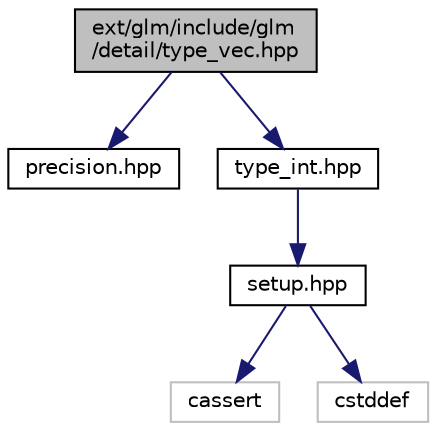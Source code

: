 digraph "ext/glm/include/glm/detail/type_vec.hpp"
{
  edge [fontname="Helvetica",fontsize="10",labelfontname="Helvetica",labelfontsize="10"];
  node [fontname="Helvetica",fontsize="10",shape=record];
  Node1 [label="ext/glm/include/glm\l/detail/type_vec.hpp",height=0.2,width=0.4,color="black", fillcolor="grey75", style="filled" fontcolor="black"];
  Node1 -> Node2 [color="midnightblue",fontsize="10",style="solid"];
  Node2 [label="precision.hpp",height=0.2,width=0.4,color="black", fillcolor="white", style="filled",URL="$precision_8hpp.html"];
  Node1 -> Node3 [color="midnightblue",fontsize="10",style="solid"];
  Node3 [label="type_int.hpp",height=0.2,width=0.4,color="black", fillcolor="white", style="filled",URL="$type__int_8hpp.html"];
  Node3 -> Node4 [color="midnightblue",fontsize="10",style="solid"];
  Node4 [label="setup.hpp",height=0.2,width=0.4,color="black", fillcolor="white", style="filled",URL="$setup_8hpp.html"];
  Node4 -> Node5 [color="midnightblue",fontsize="10",style="solid"];
  Node5 [label="cassert",height=0.2,width=0.4,color="grey75", fillcolor="white", style="filled"];
  Node4 -> Node6 [color="midnightblue",fontsize="10",style="solid"];
  Node6 [label="cstddef",height=0.2,width=0.4,color="grey75", fillcolor="white", style="filled"];
}
